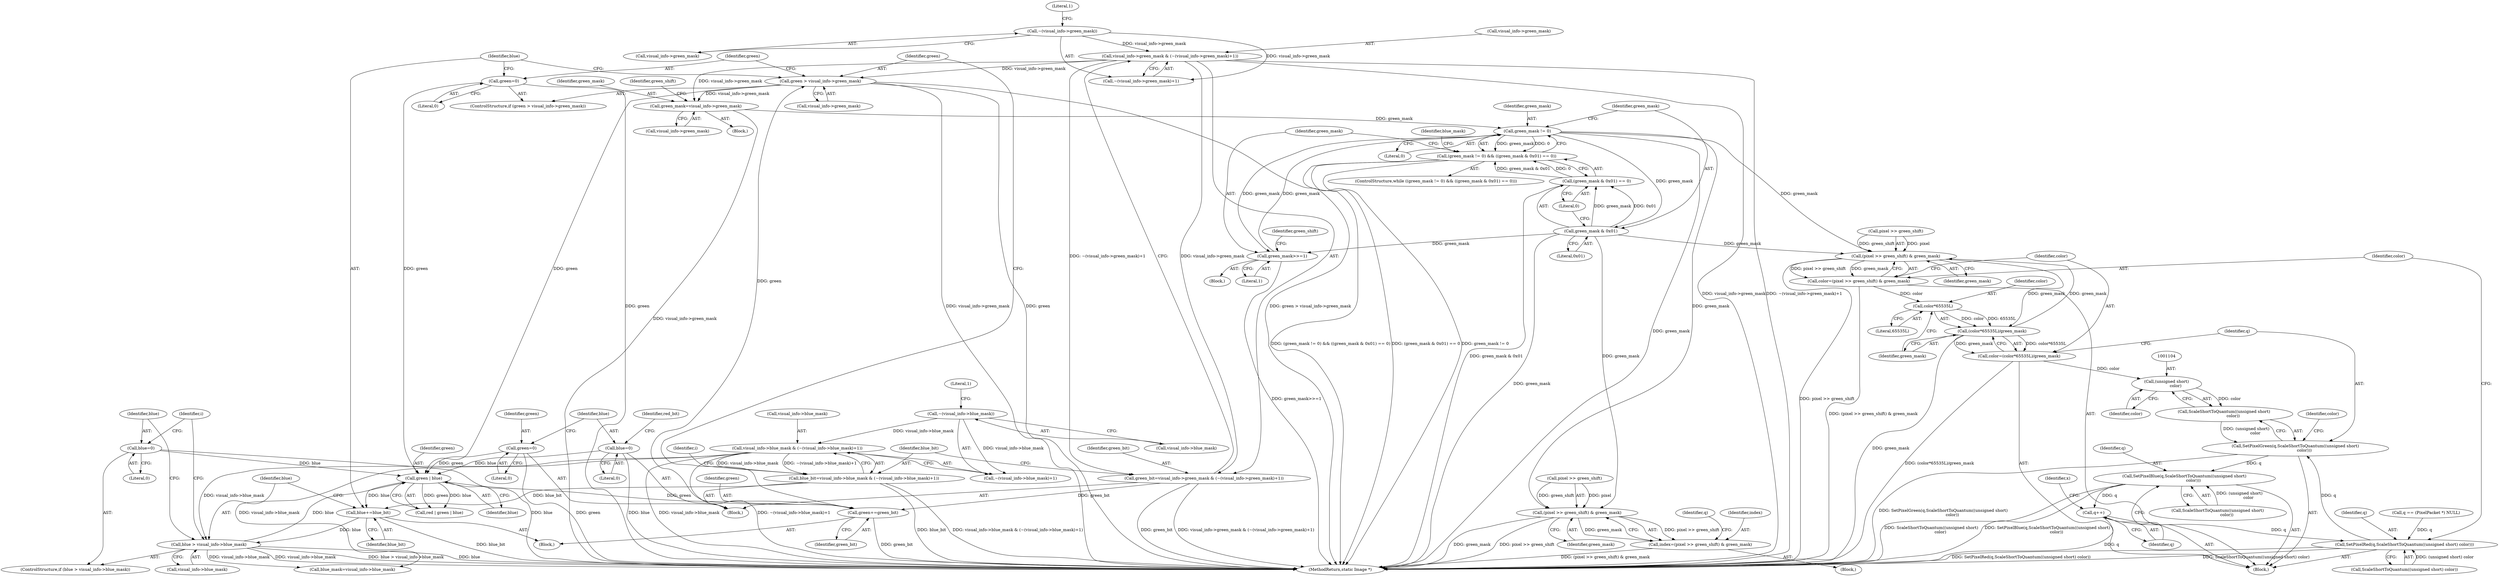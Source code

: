 digraph "0_ImageMagick_f6e9d0d9955e85bdd7540b251cd50d598dacc5e6_13@pointer" {
"1000836" [label="(Call,green_mask=visual_info->green_mask)"];
"1000622" [label="(Call,visual_info->green_mask & (~(visual_info->green_mask)+1))"];
"1000627" [label="(Call,~(visual_info->green_mask))"];
"1000690" [label="(Call,green > visual_info->green_mask)"];
"1000686" [label="(Call,green+=green_bit)"];
"1000620" [label="(Call,green_bit=visual_info->green_mask & (~(visual_info->green_mask)+1))"];
"1000664" [label="(Call,green | blue)"];
"1000695" [label="(Call,green=0)"];
"1000602" [label="(Call,green=0)"];
"1000707" [label="(Call,blue=0)"];
"1000702" [label="(Call,blue > visual_info->blue_mask)"];
"1000698" [label="(Call,blue+=blue_bit)"];
"1000632" [label="(Call,blue_bit=visual_info->blue_mask & (~(visual_info->blue_mask)+1))"];
"1000634" [label="(Call,visual_info->blue_mask & (~(visual_info->blue_mask)+1))"];
"1000639" [label="(Call,~(visual_info->blue_mask))"];
"1000605" [label="(Call,blue=0)"];
"1000846" [label="(Call,green_mask != 0)"];
"1000845" [label="(Call,(green_mask != 0) && ((green_mask & 0x01) == 0))"];
"1000850" [label="(Call,green_mask & 0x01)"];
"1000849" [label="(Call,(green_mask & 0x01) == 0)"];
"1000855" [label="(Call,green_mask>>=1)"];
"1000965" [label="(Call,(pixel >> green_shift) & green_mask)"];
"1000963" [label="(Call,index=(pixel >> green_shift) & green_mask)"];
"1001088" [label="(Call,(pixel >> green_shift) & green_mask)"];
"1001086" [label="(Call,color=(pixel >> green_shift) & green_mask)"];
"1001096" [label="(Call,color*65535L)"];
"1001095" [label="(Call,(color*65535L)/green_mask)"];
"1001093" [label="(Call,color=(color*65535L)/green_mask)"];
"1001103" [label="(Call,(unsigned short)\n              color)"];
"1001102" [label="(Call,ScaleShortToQuantum((unsigned short)\n              color))"];
"1001100" [label="(Call,SetPixelGreen(q,ScaleShortToQuantum((unsigned short)\n              color)))"];
"1001120" [label="(Call,SetPixelBlue(q,ScaleShortToQuantum((unsigned short)\n              color)))"];
"1001126" [label="(Call,q++)"];
"1001080" [label="(Call,SetPixelRed(q,ScaleShortToQuantum((unsigned short) color)))"];
"1000697" [label="(Literal,0)"];
"1000640" [label="(Call,visual_info->blue_mask)"];
"1000607" [label="(Literal,0)"];
"1000687" [label="(Identifier,green)"];
"1000692" [label="(Call,visual_info->green_mask)"];
"1000708" [label="(Identifier,blue)"];
"1000845" [label="(Call,(green_mask != 0) && ((green_mask & 0x01) == 0))"];
"1000850" [label="(Call,green_mask & 0x01)"];
"1000861" [label="(Identifier,blue_mask)"];
"1000638" [label="(Call,~(visual_info->blue_mask)+1)"];
"1000846" [label="(Call,green_mask != 0)"];
"1000646" [label="(Identifier,i)"];
"1000620" [label="(Call,green_bit=visual_info->green_mask & (~(visual_info->green_mask)+1))"];
"1000605" [label="(Call,blue=0)"];
"1000690" [label="(Call,green > visual_info->green_mask)"];
"1000971" [label="(Identifier,q)"];
"1000696" [label="(Identifier,green)"];
"1000700" [label="(Identifier,blue_bit)"];
"1001081" [label="(Identifier,q)"];
"1000963" [label="(Call,index=(pixel >> green_shift) & green_mask)"];
"1001086" [label="(Call,color=(pixel >> green_shift) & green_mask)"];
"1001122" [label="(Call,ScaleShortToQuantum((unsigned short)\n              color))"];
"1000602" [label="(Call,green=0)"];
"1000848" [label="(Literal,0)"];
"1000699" [label="(Identifier,blue)"];
"1000844" [label="(ControlStructure,while ((green_mask != 0) && ((green_mask & 0x01) == 0)))"];
"1000688" [label="(Identifier,green_bit)"];
"1001099" [label="(Identifier,green_mask)"];
"1001089" [label="(Call,pixel >> green_shift)"];
"1000627" [label="(Call,~(visual_info->green_mask))"];
"1001093" [label="(Call,color=(color*65535L)/green_mask)"];
"1000838" [label="(Call,visual_info->green_mask)"];
"1001103" [label="(Call,(unsigned short)\n              color)"];
"1001092" [label="(Identifier,green_mask)"];
"1001102" [label="(Call,ScaleShortToQuantum((unsigned short)\n              color))"];
"1001040" [label="(Call,q == (PixelPacket *) NULL)"];
"1000639" [label="(Call,~(visual_info->blue_mask))"];
"1000633" [label="(Identifier,blue_bit)"];
"1000662" [label="(Call,red | green | blue)"];
"1001127" [label="(Identifier,q)"];
"1000695" [label="(Call,green=0)"];
"1000631" [label="(Literal,1)"];
"1000666" [label="(Identifier,blue)"];
"1001097" [label="(Identifier,color)"];
"1000635" [label="(Call,visual_info->blue_mask)"];
"1001088" [label="(Call,(pixel >> green_shift) & green_mask)"];
"1000654" [label="(Identifier,i)"];
"1000856" [label="(Identifier,green_mask)"];
"1000860" [label="(Call,blue_mask=visual_info->blue_mask)"];
"1000704" [label="(Call,visual_info->blue_mask)"];
"1000703" [label="(Identifier,blue)"];
"1000634" [label="(Call,visual_info->blue_mask & (~(visual_info->blue_mask)+1))"];
"1000853" [label="(Literal,0)"];
"1000698" [label="(Call,blue+=blue_bit)"];
"1000621" [label="(Identifier,green_bit)"];
"1000966" [label="(Call,pixel >> green_shift)"];
"1001094" [label="(Identifier,color)"];
"1001105" [label="(Identifier,color)"];
"1000691" [label="(Identifier,green)"];
"1001120" [label="(Call,SetPixelBlue(q,ScaleShortToQuantum((unsigned short)\n              color)))"];
"1001121" [label="(Identifier,q)"];
"1000837" [label="(Identifier,green_mask)"];
"1000626" [label="(Call,~(visual_info->green_mask)+1)"];
"1000665" [label="(Identifier,green)"];
"1001096" [label="(Call,color*65535L)"];
"1000964" [label="(Identifier,index)"];
"1001101" [label="(Identifier,q)"];
"1000604" [label="(Literal,0)"];
"1000859" [label="(Identifier,green_shift)"];
"1000849" [label="(Call,(green_mask & 0x01) == 0)"];
"1000623" [label="(Call,visual_info->green_mask)"];
"1000664" [label="(Call,green | blue)"];
"1001548" [label="(MethodReturn,static Image *)"];
"1000701" [label="(ControlStructure,if (blue > visual_info->blue_mask))"];
"1000603" [label="(Identifier,green)"];
"1000852" [label="(Literal,0x01)"];
"1001100" [label="(Call,SetPixelGreen(q,ScaleShortToQuantum((unsigned short)\n              color)))"];
"1000965" [label="(Call,(pixel >> green_shift) & green_mask)"];
"1001126" [label="(Call,q++)"];
"1000851" [label="(Identifier,green_mask)"];
"1001059" [label="(Block,)"];
"1000609" [label="(Identifier,red_bit)"];
"1001098" [label="(Literal,65535L)"];
"1000855" [label="(Call,green_mask>>=1)"];
"1001095" [label="(Call,(color*65535L)/green_mask)"];
"1000622" [label="(Call,visual_info->green_mask & (~(visual_info->green_mask)+1))"];
"1000847" [label="(Identifier,green_mask)"];
"1001082" [label="(Call,ScaleShortToQuantum((unsigned short) color))"];
"1000969" [label="(Identifier,green_mask)"];
"1000857" [label="(Literal,1)"];
"1001058" [label="(Identifier,x)"];
"1000803" [label="(Block,)"];
"1000628" [label="(Call,visual_info->green_mask)"];
"1000632" [label="(Call,blue_bit=visual_info->blue_mask & (~(visual_info->blue_mask)+1))"];
"1000655" [label="(Block,)"];
"1000606" [label="(Identifier,blue)"];
"1001080" [label="(Call,SetPixelRed(q,ScaleShortToQuantum((unsigned short) color)))"];
"1000689" [label="(ControlStructure,if (green > visual_info->green_mask))"];
"1000643" [label="(Literal,1)"];
"1000941" [label="(Block,)"];
"1000842" [label="(Identifier,green_shift)"];
"1000592" [label="(Block,)"];
"1000686" [label="(Call,green+=green_bit)"];
"1001107" [label="(Identifier,color)"];
"1000709" [label="(Literal,0)"];
"1000836" [label="(Call,green_mask=visual_info->green_mask)"];
"1000707" [label="(Call,blue=0)"];
"1000702" [label="(Call,blue > visual_info->blue_mask)"];
"1001087" [label="(Identifier,color)"];
"1000854" [label="(Block,)"];
"1000836" -> "1000803"  [label="AST: "];
"1000836" -> "1000838"  [label="CFG: "];
"1000837" -> "1000836"  [label="AST: "];
"1000838" -> "1000836"  [label="AST: "];
"1000842" -> "1000836"  [label="CFG: "];
"1000836" -> "1001548"  [label="DDG: visual_info->green_mask"];
"1000622" -> "1000836"  [label="DDG: visual_info->green_mask"];
"1000690" -> "1000836"  [label="DDG: visual_info->green_mask"];
"1000836" -> "1000846"  [label="DDG: green_mask"];
"1000622" -> "1000620"  [label="AST: "];
"1000622" -> "1000626"  [label="CFG: "];
"1000623" -> "1000622"  [label="AST: "];
"1000626" -> "1000622"  [label="AST: "];
"1000620" -> "1000622"  [label="CFG: "];
"1000622" -> "1001548"  [label="DDG: visual_info->green_mask"];
"1000622" -> "1001548"  [label="DDG: ~(visual_info->green_mask)+1"];
"1000622" -> "1000620"  [label="DDG: visual_info->green_mask"];
"1000622" -> "1000620"  [label="DDG: ~(visual_info->green_mask)+1"];
"1000627" -> "1000622"  [label="DDG: visual_info->green_mask"];
"1000622" -> "1000690"  [label="DDG: visual_info->green_mask"];
"1000627" -> "1000626"  [label="AST: "];
"1000627" -> "1000628"  [label="CFG: "];
"1000628" -> "1000627"  [label="AST: "];
"1000631" -> "1000627"  [label="CFG: "];
"1000627" -> "1000626"  [label="DDG: visual_info->green_mask"];
"1000690" -> "1000689"  [label="AST: "];
"1000690" -> "1000692"  [label="CFG: "];
"1000691" -> "1000690"  [label="AST: "];
"1000692" -> "1000690"  [label="AST: "];
"1000696" -> "1000690"  [label="CFG: "];
"1000699" -> "1000690"  [label="CFG: "];
"1000690" -> "1001548"  [label="DDG: green > visual_info->green_mask"];
"1000690" -> "1001548"  [label="DDG: visual_info->green_mask"];
"1000690" -> "1001548"  [label="DDG: green"];
"1000690" -> "1000664"  [label="DDG: green"];
"1000686" -> "1000690"  [label="DDG: green"];
"1000686" -> "1000655"  [label="AST: "];
"1000686" -> "1000688"  [label="CFG: "];
"1000687" -> "1000686"  [label="AST: "];
"1000688" -> "1000686"  [label="AST: "];
"1000691" -> "1000686"  [label="CFG: "];
"1000686" -> "1001548"  [label="DDG: green_bit"];
"1000620" -> "1000686"  [label="DDG: green_bit"];
"1000664" -> "1000686"  [label="DDG: green"];
"1000620" -> "1000592"  [label="AST: "];
"1000621" -> "1000620"  [label="AST: "];
"1000633" -> "1000620"  [label="CFG: "];
"1000620" -> "1001548"  [label="DDG: visual_info->green_mask & (~(visual_info->green_mask)+1)"];
"1000620" -> "1001548"  [label="DDG: green_bit"];
"1000664" -> "1000662"  [label="AST: "];
"1000664" -> "1000666"  [label="CFG: "];
"1000665" -> "1000664"  [label="AST: "];
"1000666" -> "1000664"  [label="AST: "];
"1000662" -> "1000664"  [label="CFG: "];
"1000664" -> "1000662"  [label="DDG: green"];
"1000664" -> "1000662"  [label="DDG: blue"];
"1000695" -> "1000664"  [label="DDG: green"];
"1000602" -> "1000664"  [label="DDG: green"];
"1000707" -> "1000664"  [label="DDG: blue"];
"1000702" -> "1000664"  [label="DDG: blue"];
"1000605" -> "1000664"  [label="DDG: blue"];
"1000664" -> "1000698"  [label="DDG: blue"];
"1000695" -> "1000689"  [label="AST: "];
"1000695" -> "1000697"  [label="CFG: "];
"1000696" -> "1000695"  [label="AST: "];
"1000697" -> "1000695"  [label="AST: "];
"1000699" -> "1000695"  [label="CFG: "];
"1000695" -> "1001548"  [label="DDG: green"];
"1000602" -> "1000592"  [label="AST: "];
"1000602" -> "1000604"  [label="CFG: "];
"1000603" -> "1000602"  [label="AST: "];
"1000604" -> "1000602"  [label="AST: "];
"1000606" -> "1000602"  [label="CFG: "];
"1000602" -> "1001548"  [label="DDG: green"];
"1000707" -> "1000701"  [label="AST: "];
"1000707" -> "1000709"  [label="CFG: "];
"1000708" -> "1000707"  [label="AST: "];
"1000709" -> "1000707"  [label="AST: "];
"1000654" -> "1000707"  [label="CFG: "];
"1000707" -> "1001548"  [label="DDG: blue"];
"1000702" -> "1000701"  [label="AST: "];
"1000702" -> "1000704"  [label="CFG: "];
"1000703" -> "1000702"  [label="AST: "];
"1000704" -> "1000702"  [label="AST: "];
"1000708" -> "1000702"  [label="CFG: "];
"1000654" -> "1000702"  [label="CFG: "];
"1000702" -> "1001548"  [label="DDG: blue > visual_info->blue_mask"];
"1000702" -> "1001548"  [label="DDG: blue"];
"1000702" -> "1001548"  [label="DDG: visual_info->blue_mask"];
"1000698" -> "1000702"  [label="DDG: blue"];
"1000634" -> "1000702"  [label="DDG: visual_info->blue_mask"];
"1000702" -> "1000860"  [label="DDG: visual_info->blue_mask"];
"1000698" -> "1000655"  [label="AST: "];
"1000698" -> "1000700"  [label="CFG: "];
"1000699" -> "1000698"  [label="AST: "];
"1000700" -> "1000698"  [label="AST: "];
"1000703" -> "1000698"  [label="CFG: "];
"1000698" -> "1001548"  [label="DDG: blue_bit"];
"1000632" -> "1000698"  [label="DDG: blue_bit"];
"1000632" -> "1000592"  [label="AST: "];
"1000632" -> "1000634"  [label="CFG: "];
"1000633" -> "1000632"  [label="AST: "];
"1000634" -> "1000632"  [label="AST: "];
"1000646" -> "1000632"  [label="CFG: "];
"1000632" -> "1001548"  [label="DDG: blue_bit"];
"1000632" -> "1001548"  [label="DDG: visual_info->blue_mask & (~(visual_info->blue_mask)+1)"];
"1000634" -> "1000632"  [label="DDG: visual_info->blue_mask"];
"1000634" -> "1000632"  [label="DDG: ~(visual_info->blue_mask)+1"];
"1000634" -> "1000638"  [label="CFG: "];
"1000635" -> "1000634"  [label="AST: "];
"1000638" -> "1000634"  [label="AST: "];
"1000634" -> "1001548"  [label="DDG: ~(visual_info->blue_mask)+1"];
"1000634" -> "1001548"  [label="DDG: visual_info->blue_mask"];
"1000639" -> "1000634"  [label="DDG: visual_info->blue_mask"];
"1000634" -> "1000860"  [label="DDG: visual_info->blue_mask"];
"1000639" -> "1000638"  [label="AST: "];
"1000639" -> "1000640"  [label="CFG: "];
"1000640" -> "1000639"  [label="AST: "];
"1000643" -> "1000639"  [label="CFG: "];
"1000639" -> "1000638"  [label="DDG: visual_info->blue_mask"];
"1000605" -> "1000592"  [label="AST: "];
"1000605" -> "1000607"  [label="CFG: "];
"1000606" -> "1000605"  [label="AST: "];
"1000607" -> "1000605"  [label="AST: "];
"1000609" -> "1000605"  [label="CFG: "];
"1000605" -> "1001548"  [label="DDG: blue"];
"1000846" -> "1000845"  [label="AST: "];
"1000846" -> "1000848"  [label="CFG: "];
"1000847" -> "1000846"  [label="AST: "];
"1000848" -> "1000846"  [label="AST: "];
"1000851" -> "1000846"  [label="CFG: "];
"1000845" -> "1000846"  [label="CFG: "];
"1000846" -> "1001548"  [label="DDG: green_mask"];
"1000846" -> "1000845"  [label="DDG: green_mask"];
"1000846" -> "1000845"  [label="DDG: 0"];
"1000855" -> "1000846"  [label="DDG: green_mask"];
"1000846" -> "1000850"  [label="DDG: green_mask"];
"1000846" -> "1000855"  [label="DDG: green_mask"];
"1000846" -> "1000965"  [label="DDG: green_mask"];
"1000846" -> "1001088"  [label="DDG: green_mask"];
"1000845" -> "1000844"  [label="AST: "];
"1000845" -> "1000849"  [label="CFG: "];
"1000849" -> "1000845"  [label="AST: "];
"1000856" -> "1000845"  [label="CFG: "];
"1000861" -> "1000845"  [label="CFG: "];
"1000845" -> "1001548"  [label="DDG: (green_mask & 0x01) == 0"];
"1000845" -> "1001548"  [label="DDG: green_mask != 0"];
"1000845" -> "1001548"  [label="DDG: (green_mask != 0) && ((green_mask & 0x01) == 0)"];
"1000849" -> "1000845"  [label="DDG: green_mask & 0x01"];
"1000849" -> "1000845"  [label="DDG: 0"];
"1000850" -> "1000849"  [label="AST: "];
"1000850" -> "1000852"  [label="CFG: "];
"1000851" -> "1000850"  [label="AST: "];
"1000852" -> "1000850"  [label="AST: "];
"1000853" -> "1000850"  [label="CFG: "];
"1000850" -> "1001548"  [label="DDG: green_mask"];
"1000850" -> "1000849"  [label="DDG: green_mask"];
"1000850" -> "1000849"  [label="DDG: 0x01"];
"1000850" -> "1000855"  [label="DDG: green_mask"];
"1000850" -> "1000965"  [label="DDG: green_mask"];
"1000850" -> "1001088"  [label="DDG: green_mask"];
"1000849" -> "1000853"  [label="CFG: "];
"1000853" -> "1000849"  [label="AST: "];
"1000849" -> "1001548"  [label="DDG: green_mask & 0x01"];
"1000855" -> "1000854"  [label="AST: "];
"1000855" -> "1000857"  [label="CFG: "];
"1000856" -> "1000855"  [label="AST: "];
"1000857" -> "1000855"  [label="AST: "];
"1000859" -> "1000855"  [label="CFG: "];
"1000855" -> "1001548"  [label="DDG: green_mask>>=1"];
"1000965" -> "1000963"  [label="AST: "];
"1000965" -> "1000969"  [label="CFG: "];
"1000966" -> "1000965"  [label="AST: "];
"1000969" -> "1000965"  [label="AST: "];
"1000963" -> "1000965"  [label="CFG: "];
"1000965" -> "1001548"  [label="DDG: green_mask"];
"1000965" -> "1001548"  [label="DDG: pixel >> green_shift"];
"1000965" -> "1000963"  [label="DDG: pixel >> green_shift"];
"1000965" -> "1000963"  [label="DDG: green_mask"];
"1000966" -> "1000965"  [label="DDG: pixel"];
"1000966" -> "1000965"  [label="DDG: green_shift"];
"1000963" -> "1000941"  [label="AST: "];
"1000964" -> "1000963"  [label="AST: "];
"1000971" -> "1000963"  [label="CFG: "];
"1000963" -> "1001548"  [label="DDG: (pixel >> green_shift) & green_mask"];
"1001088" -> "1001086"  [label="AST: "];
"1001088" -> "1001092"  [label="CFG: "];
"1001089" -> "1001088"  [label="AST: "];
"1001092" -> "1001088"  [label="AST: "];
"1001086" -> "1001088"  [label="CFG: "];
"1001088" -> "1001548"  [label="DDG: pixel >> green_shift"];
"1001088" -> "1001086"  [label="DDG: pixel >> green_shift"];
"1001088" -> "1001086"  [label="DDG: green_mask"];
"1001089" -> "1001088"  [label="DDG: pixel"];
"1001089" -> "1001088"  [label="DDG: green_shift"];
"1001095" -> "1001088"  [label="DDG: green_mask"];
"1001088" -> "1001095"  [label="DDG: green_mask"];
"1001086" -> "1001059"  [label="AST: "];
"1001087" -> "1001086"  [label="AST: "];
"1001094" -> "1001086"  [label="CFG: "];
"1001086" -> "1001548"  [label="DDG: (pixel >> green_shift) & green_mask"];
"1001086" -> "1001096"  [label="DDG: color"];
"1001096" -> "1001095"  [label="AST: "];
"1001096" -> "1001098"  [label="CFG: "];
"1001097" -> "1001096"  [label="AST: "];
"1001098" -> "1001096"  [label="AST: "];
"1001099" -> "1001096"  [label="CFG: "];
"1001096" -> "1001095"  [label="DDG: color"];
"1001096" -> "1001095"  [label="DDG: 65535L"];
"1001095" -> "1001093"  [label="AST: "];
"1001095" -> "1001099"  [label="CFG: "];
"1001099" -> "1001095"  [label="AST: "];
"1001093" -> "1001095"  [label="CFG: "];
"1001095" -> "1001548"  [label="DDG: green_mask"];
"1001095" -> "1001093"  [label="DDG: color*65535L"];
"1001095" -> "1001093"  [label="DDG: green_mask"];
"1001093" -> "1001059"  [label="AST: "];
"1001094" -> "1001093"  [label="AST: "];
"1001101" -> "1001093"  [label="CFG: "];
"1001093" -> "1001548"  [label="DDG: (color*65535L)/green_mask"];
"1001093" -> "1001103"  [label="DDG: color"];
"1001103" -> "1001102"  [label="AST: "];
"1001103" -> "1001105"  [label="CFG: "];
"1001104" -> "1001103"  [label="AST: "];
"1001105" -> "1001103"  [label="AST: "];
"1001102" -> "1001103"  [label="CFG: "];
"1001103" -> "1001102"  [label="DDG: color"];
"1001102" -> "1001100"  [label="AST: "];
"1001100" -> "1001102"  [label="CFG: "];
"1001102" -> "1001100"  [label="DDG: (unsigned short)\n              color"];
"1001100" -> "1001059"  [label="AST: "];
"1001101" -> "1001100"  [label="AST: "];
"1001107" -> "1001100"  [label="CFG: "];
"1001100" -> "1001548"  [label="DDG: SetPixelGreen(q,ScaleShortToQuantum((unsigned short)\n              color))"];
"1001080" -> "1001100"  [label="DDG: q"];
"1001100" -> "1001120"  [label="DDG: q"];
"1001120" -> "1001059"  [label="AST: "];
"1001120" -> "1001122"  [label="CFG: "];
"1001121" -> "1001120"  [label="AST: "];
"1001122" -> "1001120"  [label="AST: "];
"1001127" -> "1001120"  [label="CFG: "];
"1001120" -> "1001548"  [label="DDG: ScaleShortToQuantum((unsigned short)\n              color)"];
"1001120" -> "1001548"  [label="DDG: SetPixelBlue(q,ScaleShortToQuantum((unsigned short)\n              color))"];
"1001122" -> "1001120"  [label="DDG: (unsigned short)\n              color"];
"1001120" -> "1001126"  [label="DDG: q"];
"1001126" -> "1001059"  [label="AST: "];
"1001126" -> "1001127"  [label="CFG: "];
"1001127" -> "1001126"  [label="AST: "];
"1001058" -> "1001126"  [label="CFG: "];
"1001126" -> "1001548"  [label="DDG: q"];
"1001126" -> "1001080"  [label="DDG: q"];
"1001080" -> "1001059"  [label="AST: "];
"1001080" -> "1001082"  [label="CFG: "];
"1001081" -> "1001080"  [label="AST: "];
"1001082" -> "1001080"  [label="AST: "];
"1001087" -> "1001080"  [label="CFG: "];
"1001080" -> "1001548"  [label="DDG: SetPixelRed(q,ScaleShortToQuantum((unsigned short) color))"];
"1001080" -> "1001548"  [label="DDG: ScaleShortToQuantum((unsigned short) color)"];
"1001040" -> "1001080"  [label="DDG: q"];
"1001082" -> "1001080"  [label="DDG: (unsigned short) color"];
}
